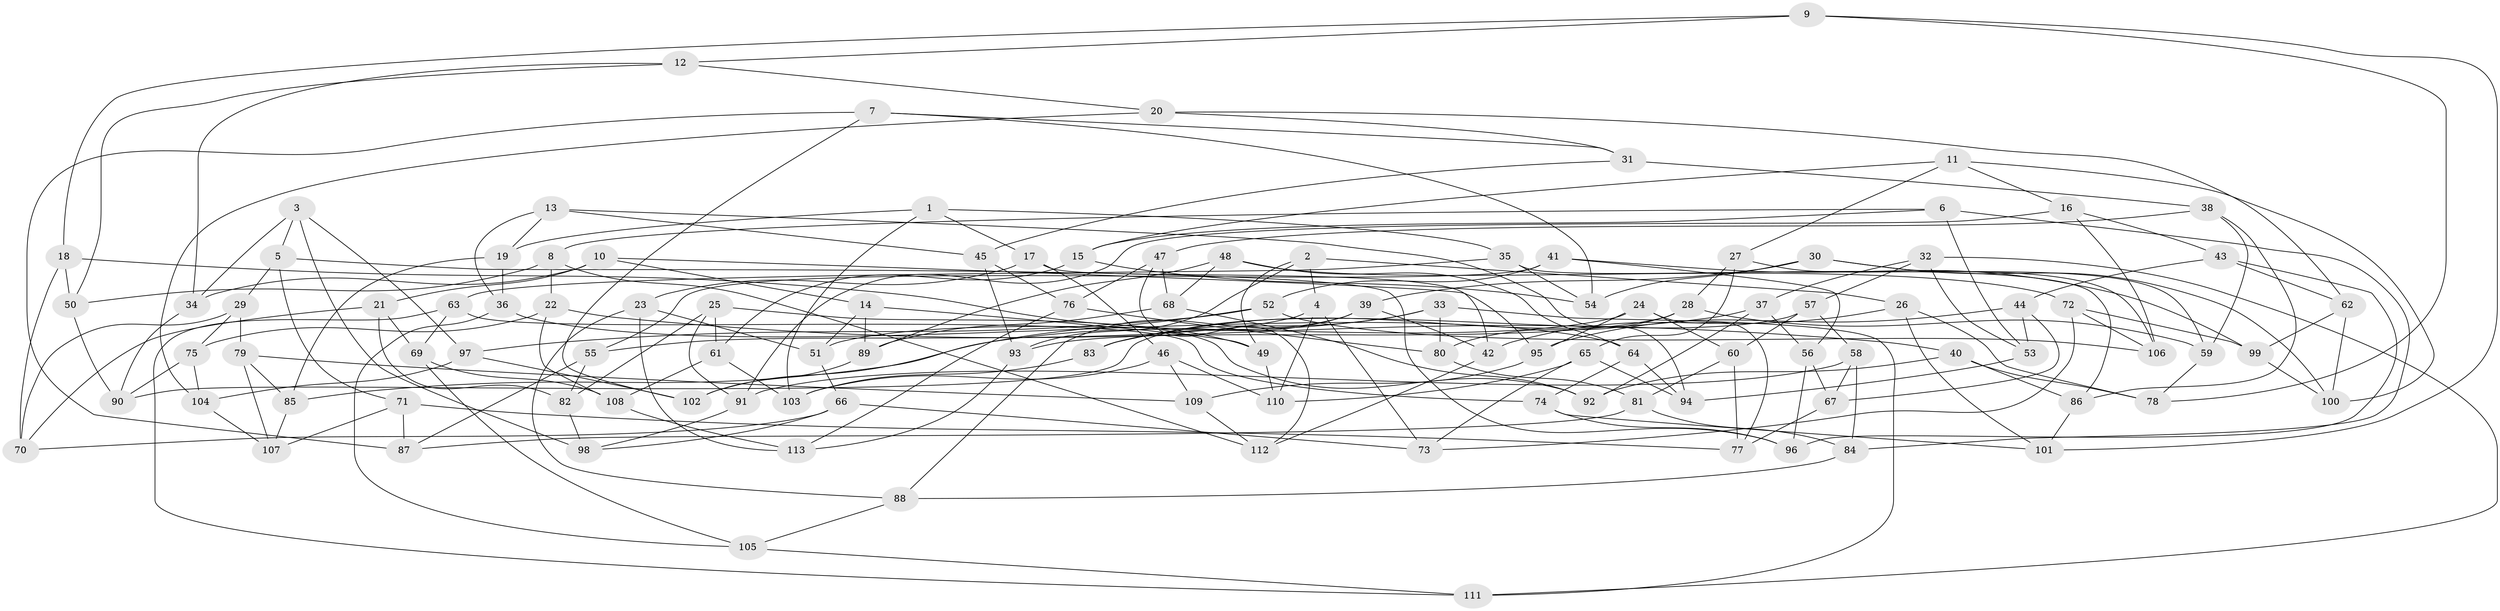 // Generated by graph-tools (version 1.1) at 2025/16/03/09/25 04:16:30]
// undirected, 113 vertices, 226 edges
graph export_dot {
graph [start="1"]
  node [color=gray90,style=filled];
  1;
  2;
  3;
  4;
  5;
  6;
  7;
  8;
  9;
  10;
  11;
  12;
  13;
  14;
  15;
  16;
  17;
  18;
  19;
  20;
  21;
  22;
  23;
  24;
  25;
  26;
  27;
  28;
  29;
  30;
  31;
  32;
  33;
  34;
  35;
  36;
  37;
  38;
  39;
  40;
  41;
  42;
  43;
  44;
  45;
  46;
  47;
  48;
  49;
  50;
  51;
  52;
  53;
  54;
  55;
  56;
  57;
  58;
  59;
  60;
  61;
  62;
  63;
  64;
  65;
  66;
  67;
  68;
  69;
  70;
  71;
  72;
  73;
  74;
  75;
  76;
  77;
  78;
  79;
  80;
  81;
  82;
  83;
  84;
  85;
  86;
  87;
  88;
  89;
  90;
  91;
  92;
  93;
  94;
  95;
  96;
  97;
  98;
  99;
  100;
  101;
  102;
  103;
  104;
  105;
  106;
  107;
  108;
  109;
  110;
  111;
  112;
  113;
  1 -- 19;
  1 -- 35;
  1 -- 103;
  1 -- 17;
  2 -- 26;
  2 -- 49;
  2 -- 4;
  2 -- 93;
  3 -- 5;
  3 -- 34;
  3 -- 98;
  3 -- 97;
  4 -- 73;
  4 -- 55;
  4 -- 110;
  5 -- 96;
  5 -- 71;
  5 -- 29;
  6 -- 84;
  6 -- 53;
  6 -- 15;
  6 -- 8;
  7 -- 102;
  7 -- 31;
  7 -- 87;
  7 -- 54;
  8 -- 50;
  8 -- 22;
  8 -- 112;
  9 -- 18;
  9 -- 101;
  9 -- 12;
  9 -- 78;
  10 -- 21;
  10 -- 34;
  10 -- 14;
  10 -- 95;
  11 -- 15;
  11 -- 27;
  11 -- 16;
  11 -- 100;
  12 -- 20;
  12 -- 50;
  12 -- 34;
  13 -- 94;
  13 -- 45;
  13 -- 36;
  13 -- 19;
  14 -- 51;
  14 -- 89;
  14 -- 49;
  15 -- 61;
  15 -- 54;
  16 -- 106;
  16 -- 91;
  16 -- 43;
  17 -- 42;
  17 -- 46;
  17 -- 23;
  18 -- 70;
  18 -- 50;
  18 -- 49;
  19 -- 85;
  19 -- 36;
  20 -- 62;
  20 -- 104;
  20 -- 31;
  21 -- 69;
  21 -- 70;
  21 -- 82;
  22 -- 108;
  22 -- 40;
  22 -- 75;
  23 -- 88;
  23 -- 113;
  23 -- 51;
  24 -- 95;
  24 -- 60;
  24 -- 51;
  24 -- 77;
  25 -- 82;
  25 -- 92;
  25 -- 91;
  25 -- 61;
  26 -- 42;
  26 -- 101;
  26 -- 78;
  27 -- 106;
  27 -- 65;
  27 -- 28;
  28 -- 80;
  28 -- 59;
  28 -- 93;
  29 -- 75;
  29 -- 79;
  29 -- 70;
  30 -- 39;
  30 -- 100;
  30 -- 54;
  30 -- 59;
  31 -- 45;
  31 -- 38;
  32 -- 53;
  32 -- 57;
  32 -- 111;
  32 -- 37;
  33 -- 85;
  33 -- 111;
  33 -- 80;
  33 -- 83;
  34 -- 90;
  35 -- 86;
  35 -- 63;
  35 -- 54;
  36 -- 64;
  36 -- 105;
  37 -- 83;
  37 -- 56;
  37 -- 92;
  38 -- 59;
  38 -- 86;
  38 -- 47;
  39 -- 42;
  39 -- 83;
  39 -- 88;
  40 -- 86;
  40 -- 92;
  40 -- 78;
  41 -- 52;
  41 -- 55;
  41 -- 99;
  41 -- 56;
  42 -- 112;
  43 -- 96;
  43 -- 44;
  43 -- 62;
  44 -- 95;
  44 -- 67;
  44 -- 53;
  45 -- 93;
  45 -- 76;
  46 -- 109;
  46 -- 103;
  46 -- 110;
  47 -- 68;
  47 -- 76;
  47 -- 112;
  48 -- 68;
  48 -- 72;
  48 -- 64;
  48 -- 89;
  49 -- 110;
  50 -- 90;
  51 -- 66;
  52 -- 97;
  52 -- 106;
  52 -- 102;
  53 -- 94;
  55 -- 82;
  55 -- 87;
  56 -- 67;
  56 -- 96;
  57 -- 60;
  57 -- 58;
  57 -- 90;
  58 -- 67;
  58 -- 91;
  58 -- 84;
  59 -- 78;
  60 -- 81;
  60 -- 77;
  61 -- 103;
  61 -- 108;
  62 -- 100;
  62 -- 99;
  63 -- 74;
  63 -- 69;
  63 -- 111;
  64 -- 94;
  64 -- 74;
  65 -- 73;
  65 -- 94;
  65 -- 110;
  66 -- 70;
  66 -- 98;
  66 -- 73;
  67 -- 77;
  68 -- 89;
  68 -- 92;
  69 -- 108;
  69 -- 105;
  71 -- 77;
  71 -- 87;
  71 -- 107;
  72 -- 106;
  72 -- 99;
  72 -- 73;
  74 -- 101;
  74 -- 96;
  75 -- 90;
  75 -- 104;
  76 -- 80;
  76 -- 113;
  79 -- 107;
  79 -- 85;
  79 -- 109;
  80 -- 81;
  81 -- 84;
  81 -- 87;
  82 -- 98;
  83 -- 103;
  84 -- 88;
  85 -- 107;
  86 -- 101;
  88 -- 105;
  89 -- 102;
  91 -- 98;
  93 -- 113;
  95 -- 109;
  97 -- 102;
  97 -- 104;
  99 -- 100;
  104 -- 107;
  105 -- 111;
  108 -- 113;
  109 -- 112;
}
